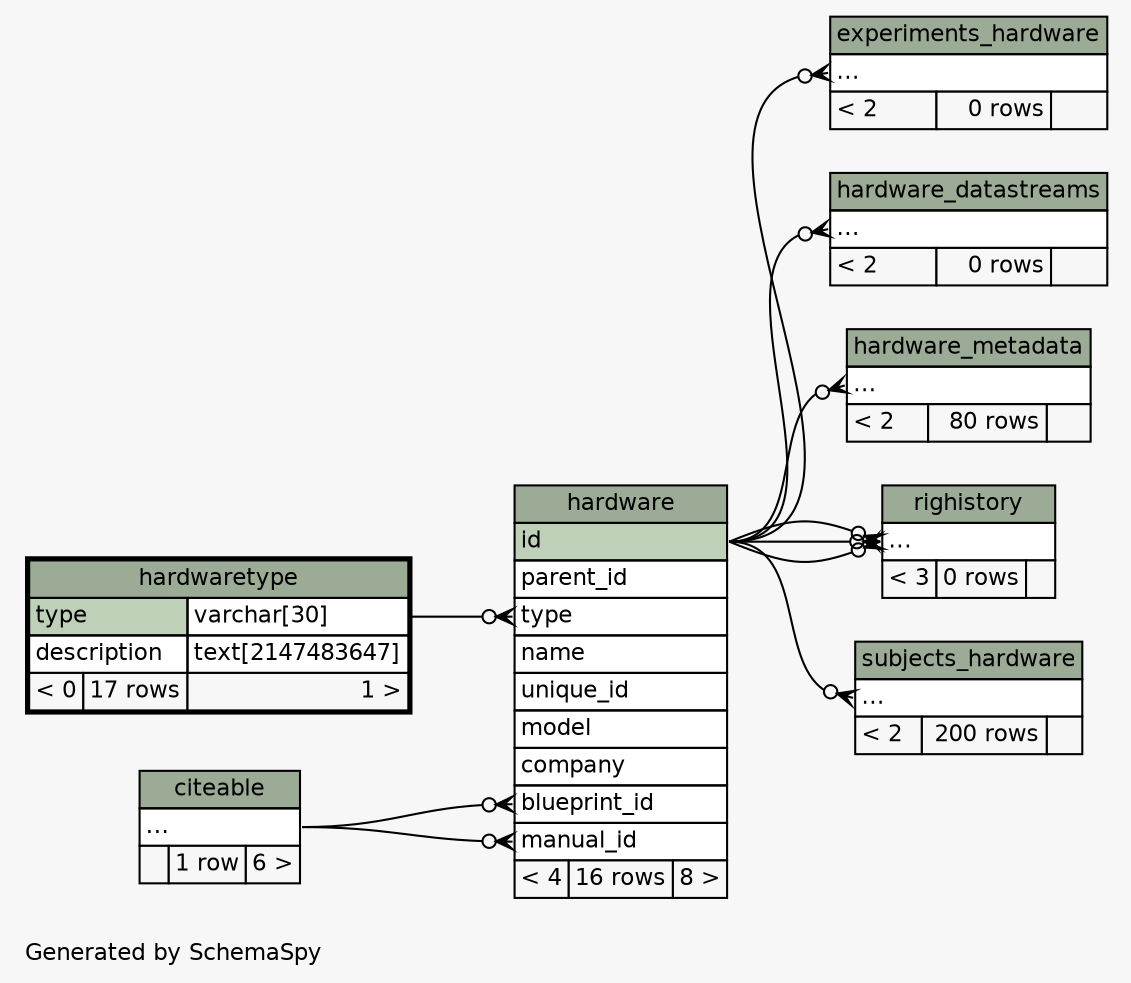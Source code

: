 // dot 2.34.0 on Windows 7 6.1
// SchemaSpy rev 590
digraph "twoDegreesRelationshipsDiagram" {
  graph [
    rankdir="RL"
    bgcolor="#f7f7f7"
    label="\nGenerated by SchemaSpy"
    labeljust="l"
    nodesep="0.18"
    ranksep="0.46"
    fontname="Helvetica"
    fontsize="11"
  ];
  node [
    fontname="Helvetica"
    fontsize="11"
    shape="plaintext"
  ];
  edge [
    arrowsize="0.8"
  ];
  "experiments_hardware":"elipses":w -> "hardware":"id":e [arrowhead=none dir=back arrowtail=crowodot];
  "hardware":"blueprint_id":w -> "citeable":"elipses":e [arrowhead=none dir=back arrowtail=crowodot];
  "hardware":"manual_id":w -> "citeable":"elipses":e [arrowhead=none dir=back arrowtail=crowodot];
  "hardware":"type":w -> "hardwaretype":"type.type":e [arrowhead=none dir=back arrowtail=crowodot];
  "hardware_datastreams":"elipses":w -> "hardware":"id":e [arrowhead=none dir=back arrowtail=crowodot];
  "hardware_metadata":"elipses":w -> "hardware":"id":e [arrowhead=none dir=back arrowtail=crowodot];
  "righistory":"elipses":w -> "hardware":"id":e [arrowhead=none dir=back arrowtail=crowodot];
  "righistory":"elipses":w -> "hardware":"id":e [arrowhead=none dir=back arrowtail=crowodot];
  "righistory":"elipses":w -> "hardware":"id":e [arrowhead=none dir=back arrowtail=crowodot];
  "subjects_hardware":"elipses":w -> "hardware":"id":e [arrowhead=none dir=back arrowtail=crowodot];
  "citeable" [
    label=<
    <TABLE BORDER="0" CELLBORDER="1" CELLSPACING="0" BGCOLOR="#ffffff">
      <TR><TD COLSPAN="3" BGCOLOR="#9bab96" ALIGN="CENTER">citeable</TD></TR>
      <TR><TD PORT="elipses" COLSPAN="3" ALIGN="LEFT">...</TD></TR>
      <TR><TD ALIGN="LEFT" BGCOLOR="#f7f7f7">  </TD><TD ALIGN="RIGHT" BGCOLOR="#f7f7f7">1 row</TD><TD ALIGN="RIGHT" BGCOLOR="#f7f7f7">6 &gt;</TD></TR>
    </TABLE>>
    URL="citeable.html"
    tooltip="citeable"
  ];
  "experiments_hardware" [
    label=<
    <TABLE BORDER="0" CELLBORDER="1" CELLSPACING="0" BGCOLOR="#ffffff">
      <TR><TD COLSPAN="3" BGCOLOR="#9bab96" ALIGN="CENTER">experiments_hardware</TD></TR>
      <TR><TD PORT="elipses" COLSPAN="3" ALIGN="LEFT">...</TD></TR>
      <TR><TD ALIGN="LEFT" BGCOLOR="#f7f7f7">&lt; 2</TD><TD ALIGN="RIGHT" BGCOLOR="#f7f7f7">0 rows</TD><TD ALIGN="RIGHT" BGCOLOR="#f7f7f7">  </TD></TR>
    </TABLE>>
    URL="experiments_hardware.html"
    tooltip="experiments_hardware"
  ];
  "hardware" [
    label=<
    <TABLE BORDER="0" CELLBORDER="1" CELLSPACING="0" BGCOLOR="#ffffff">
      <TR><TD COLSPAN="3" BGCOLOR="#9bab96" ALIGN="CENTER">hardware</TD></TR>
      <TR><TD PORT="id" COLSPAN="3" BGCOLOR="#bed1b8" ALIGN="LEFT">id</TD></TR>
      <TR><TD PORT="parent_id" COLSPAN="3" ALIGN="LEFT">parent_id</TD></TR>
      <TR><TD PORT="type" COLSPAN="3" ALIGN="LEFT">type</TD></TR>
      <TR><TD PORT="name" COLSPAN="3" ALIGN="LEFT">name</TD></TR>
      <TR><TD PORT="unique_id" COLSPAN="3" ALIGN="LEFT">unique_id</TD></TR>
      <TR><TD PORT="model" COLSPAN="3" ALIGN="LEFT">model</TD></TR>
      <TR><TD PORT="company" COLSPAN="3" ALIGN="LEFT">company</TD></TR>
      <TR><TD PORT="blueprint_id" COLSPAN="3" ALIGN="LEFT">blueprint_id</TD></TR>
      <TR><TD PORT="manual_id" COLSPAN="3" ALIGN="LEFT">manual_id</TD></TR>
      <TR><TD ALIGN="LEFT" BGCOLOR="#f7f7f7">&lt; 4</TD><TD ALIGN="RIGHT" BGCOLOR="#f7f7f7">16 rows</TD><TD ALIGN="RIGHT" BGCOLOR="#f7f7f7">8 &gt;</TD></TR>
    </TABLE>>
    URL="hardware.html"
    tooltip="hardware"
  ];
  "hardware_datastreams" [
    label=<
    <TABLE BORDER="0" CELLBORDER="1" CELLSPACING="0" BGCOLOR="#ffffff">
      <TR><TD COLSPAN="3" BGCOLOR="#9bab96" ALIGN="CENTER">hardware_datastreams</TD></TR>
      <TR><TD PORT="elipses" COLSPAN="3" ALIGN="LEFT">...</TD></TR>
      <TR><TD ALIGN="LEFT" BGCOLOR="#f7f7f7">&lt; 2</TD><TD ALIGN="RIGHT" BGCOLOR="#f7f7f7">0 rows</TD><TD ALIGN="RIGHT" BGCOLOR="#f7f7f7">  </TD></TR>
    </TABLE>>
    URL="hardware_datastreams.html"
    tooltip="hardware_datastreams"
  ];
  "hardware_metadata" [
    label=<
    <TABLE BORDER="0" CELLBORDER="1" CELLSPACING="0" BGCOLOR="#ffffff">
      <TR><TD COLSPAN="3" BGCOLOR="#9bab96" ALIGN="CENTER">hardware_metadata</TD></TR>
      <TR><TD PORT="elipses" COLSPAN="3" ALIGN="LEFT">...</TD></TR>
      <TR><TD ALIGN="LEFT" BGCOLOR="#f7f7f7">&lt; 2</TD><TD ALIGN="RIGHT" BGCOLOR="#f7f7f7">80 rows</TD><TD ALIGN="RIGHT" BGCOLOR="#f7f7f7">  </TD></TR>
    </TABLE>>
    URL="hardware_metadata.html"
    tooltip="hardware_metadata"
  ];
  "hardwaretype" [
    label=<
    <TABLE BORDER="2" CELLBORDER="1" CELLSPACING="0" BGCOLOR="#ffffff">
      <TR><TD COLSPAN="3" BGCOLOR="#9bab96" ALIGN="CENTER">hardwaretype</TD></TR>
      <TR><TD PORT="type" COLSPAN="2" BGCOLOR="#bed1b8" ALIGN="LEFT">type</TD><TD PORT="type.type" ALIGN="LEFT">varchar[30]</TD></TR>
      <TR><TD PORT="description" COLSPAN="2" ALIGN="LEFT">description</TD><TD PORT="description.type" ALIGN="LEFT">text[2147483647]</TD></TR>
      <TR><TD ALIGN="LEFT" BGCOLOR="#f7f7f7">&lt; 0</TD><TD ALIGN="RIGHT" BGCOLOR="#f7f7f7">17 rows</TD><TD ALIGN="RIGHT" BGCOLOR="#f7f7f7">1 &gt;</TD></TR>
    </TABLE>>
    URL="hardwaretype.html"
    tooltip="hardwaretype"
  ];
  "righistory" [
    label=<
    <TABLE BORDER="0" CELLBORDER="1" CELLSPACING="0" BGCOLOR="#ffffff">
      <TR><TD COLSPAN="3" BGCOLOR="#9bab96" ALIGN="CENTER">righistory</TD></TR>
      <TR><TD PORT="elipses" COLSPAN="3" ALIGN="LEFT">...</TD></TR>
      <TR><TD ALIGN="LEFT" BGCOLOR="#f7f7f7">&lt; 3</TD><TD ALIGN="RIGHT" BGCOLOR="#f7f7f7">0 rows</TD><TD ALIGN="RIGHT" BGCOLOR="#f7f7f7">  </TD></TR>
    </TABLE>>
    URL="righistory.html"
    tooltip="righistory"
  ];
  "subjects_hardware" [
    label=<
    <TABLE BORDER="0" CELLBORDER="1" CELLSPACING="0" BGCOLOR="#ffffff">
      <TR><TD COLSPAN="3" BGCOLOR="#9bab96" ALIGN="CENTER">subjects_hardware</TD></TR>
      <TR><TD PORT="elipses" COLSPAN="3" ALIGN="LEFT">...</TD></TR>
      <TR><TD ALIGN="LEFT" BGCOLOR="#f7f7f7">&lt; 2</TD><TD ALIGN="RIGHT" BGCOLOR="#f7f7f7">200 rows</TD><TD ALIGN="RIGHT" BGCOLOR="#f7f7f7">  </TD></TR>
    </TABLE>>
    URL="subjects_hardware.html"
    tooltip="subjects_hardware"
  ];
}
